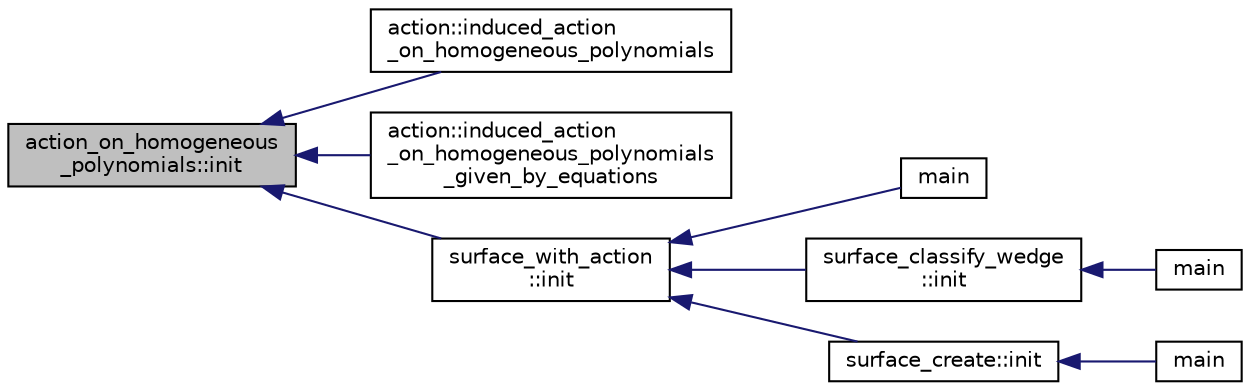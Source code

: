 digraph "action_on_homogeneous_polynomials::init"
{
  edge [fontname="Helvetica",fontsize="10",labelfontname="Helvetica",labelfontsize="10"];
  node [fontname="Helvetica",fontsize="10",shape=record];
  rankdir="LR";
  Node551 [label="action_on_homogeneous\l_polynomials::init",height=0.2,width=0.4,color="black", fillcolor="grey75", style="filled", fontcolor="black"];
  Node551 -> Node552 [dir="back",color="midnightblue",fontsize="10",style="solid",fontname="Helvetica"];
  Node552 [label="action::induced_action\l_on_homogeneous_polynomials",height=0.2,width=0.4,color="black", fillcolor="white", style="filled",URL="$d2/d86/classaction.html#acafe8fb1e63926ce35338a292b621f8a"];
  Node551 -> Node553 [dir="back",color="midnightblue",fontsize="10",style="solid",fontname="Helvetica"];
  Node553 [label="action::induced_action\l_on_homogeneous_polynomials\l_given_by_equations",height=0.2,width=0.4,color="black", fillcolor="white", style="filled",URL="$d2/d86/classaction.html#a8f8df8dabfaa711297c20d44a2c1946a"];
  Node551 -> Node554 [dir="back",color="midnightblue",fontsize="10",style="solid",fontname="Helvetica"];
  Node554 [label="surface_with_action\l::init",height=0.2,width=0.4,color="black", fillcolor="white", style="filled",URL="$d8/df9/classsurface__with__action.html#a8e716ca96b2dd1833dbbb0e3711b9435"];
  Node554 -> Node555 [dir="back",color="midnightblue",fontsize="10",style="solid",fontname="Helvetica"];
  Node555 [label="main",height=0.2,width=0.4,color="black", fillcolor="white", style="filled",URL="$d6/dc3/arc__lifting__main_8_c.html#a217dbf8b442f20279ea00b898af96f52"];
  Node554 -> Node556 [dir="back",color="midnightblue",fontsize="10",style="solid",fontname="Helvetica"];
  Node556 [label="surface_classify_wedge\l::init",height=0.2,width=0.4,color="black", fillcolor="white", style="filled",URL="$d7/d5c/classsurface__classify__wedge.html#a43302106663b307aa8274a5112a7010a"];
  Node556 -> Node557 [dir="back",color="midnightblue",fontsize="10",style="solid",fontname="Helvetica"];
  Node557 [label="main",height=0.2,width=0.4,color="black", fillcolor="white", style="filled",URL="$df/df8/surface__classify_8_c.html#a217dbf8b442f20279ea00b898af96f52"];
  Node554 -> Node558 [dir="back",color="midnightblue",fontsize="10",style="solid",fontname="Helvetica"];
  Node558 [label="surface_create::init",height=0.2,width=0.4,color="black", fillcolor="white", style="filled",URL="$de/da4/classsurface__create.html#ab0db5c12825f778e3caf8aa4da02eb06"];
  Node558 -> Node559 [dir="back",color="midnightblue",fontsize="10",style="solid",fontname="Helvetica"];
  Node559 [label="main",height=0.2,width=0.4,color="black", fillcolor="white", style="filled",URL="$d2/dfa/create__surface__main_8_c.html#a217dbf8b442f20279ea00b898af96f52"];
}
